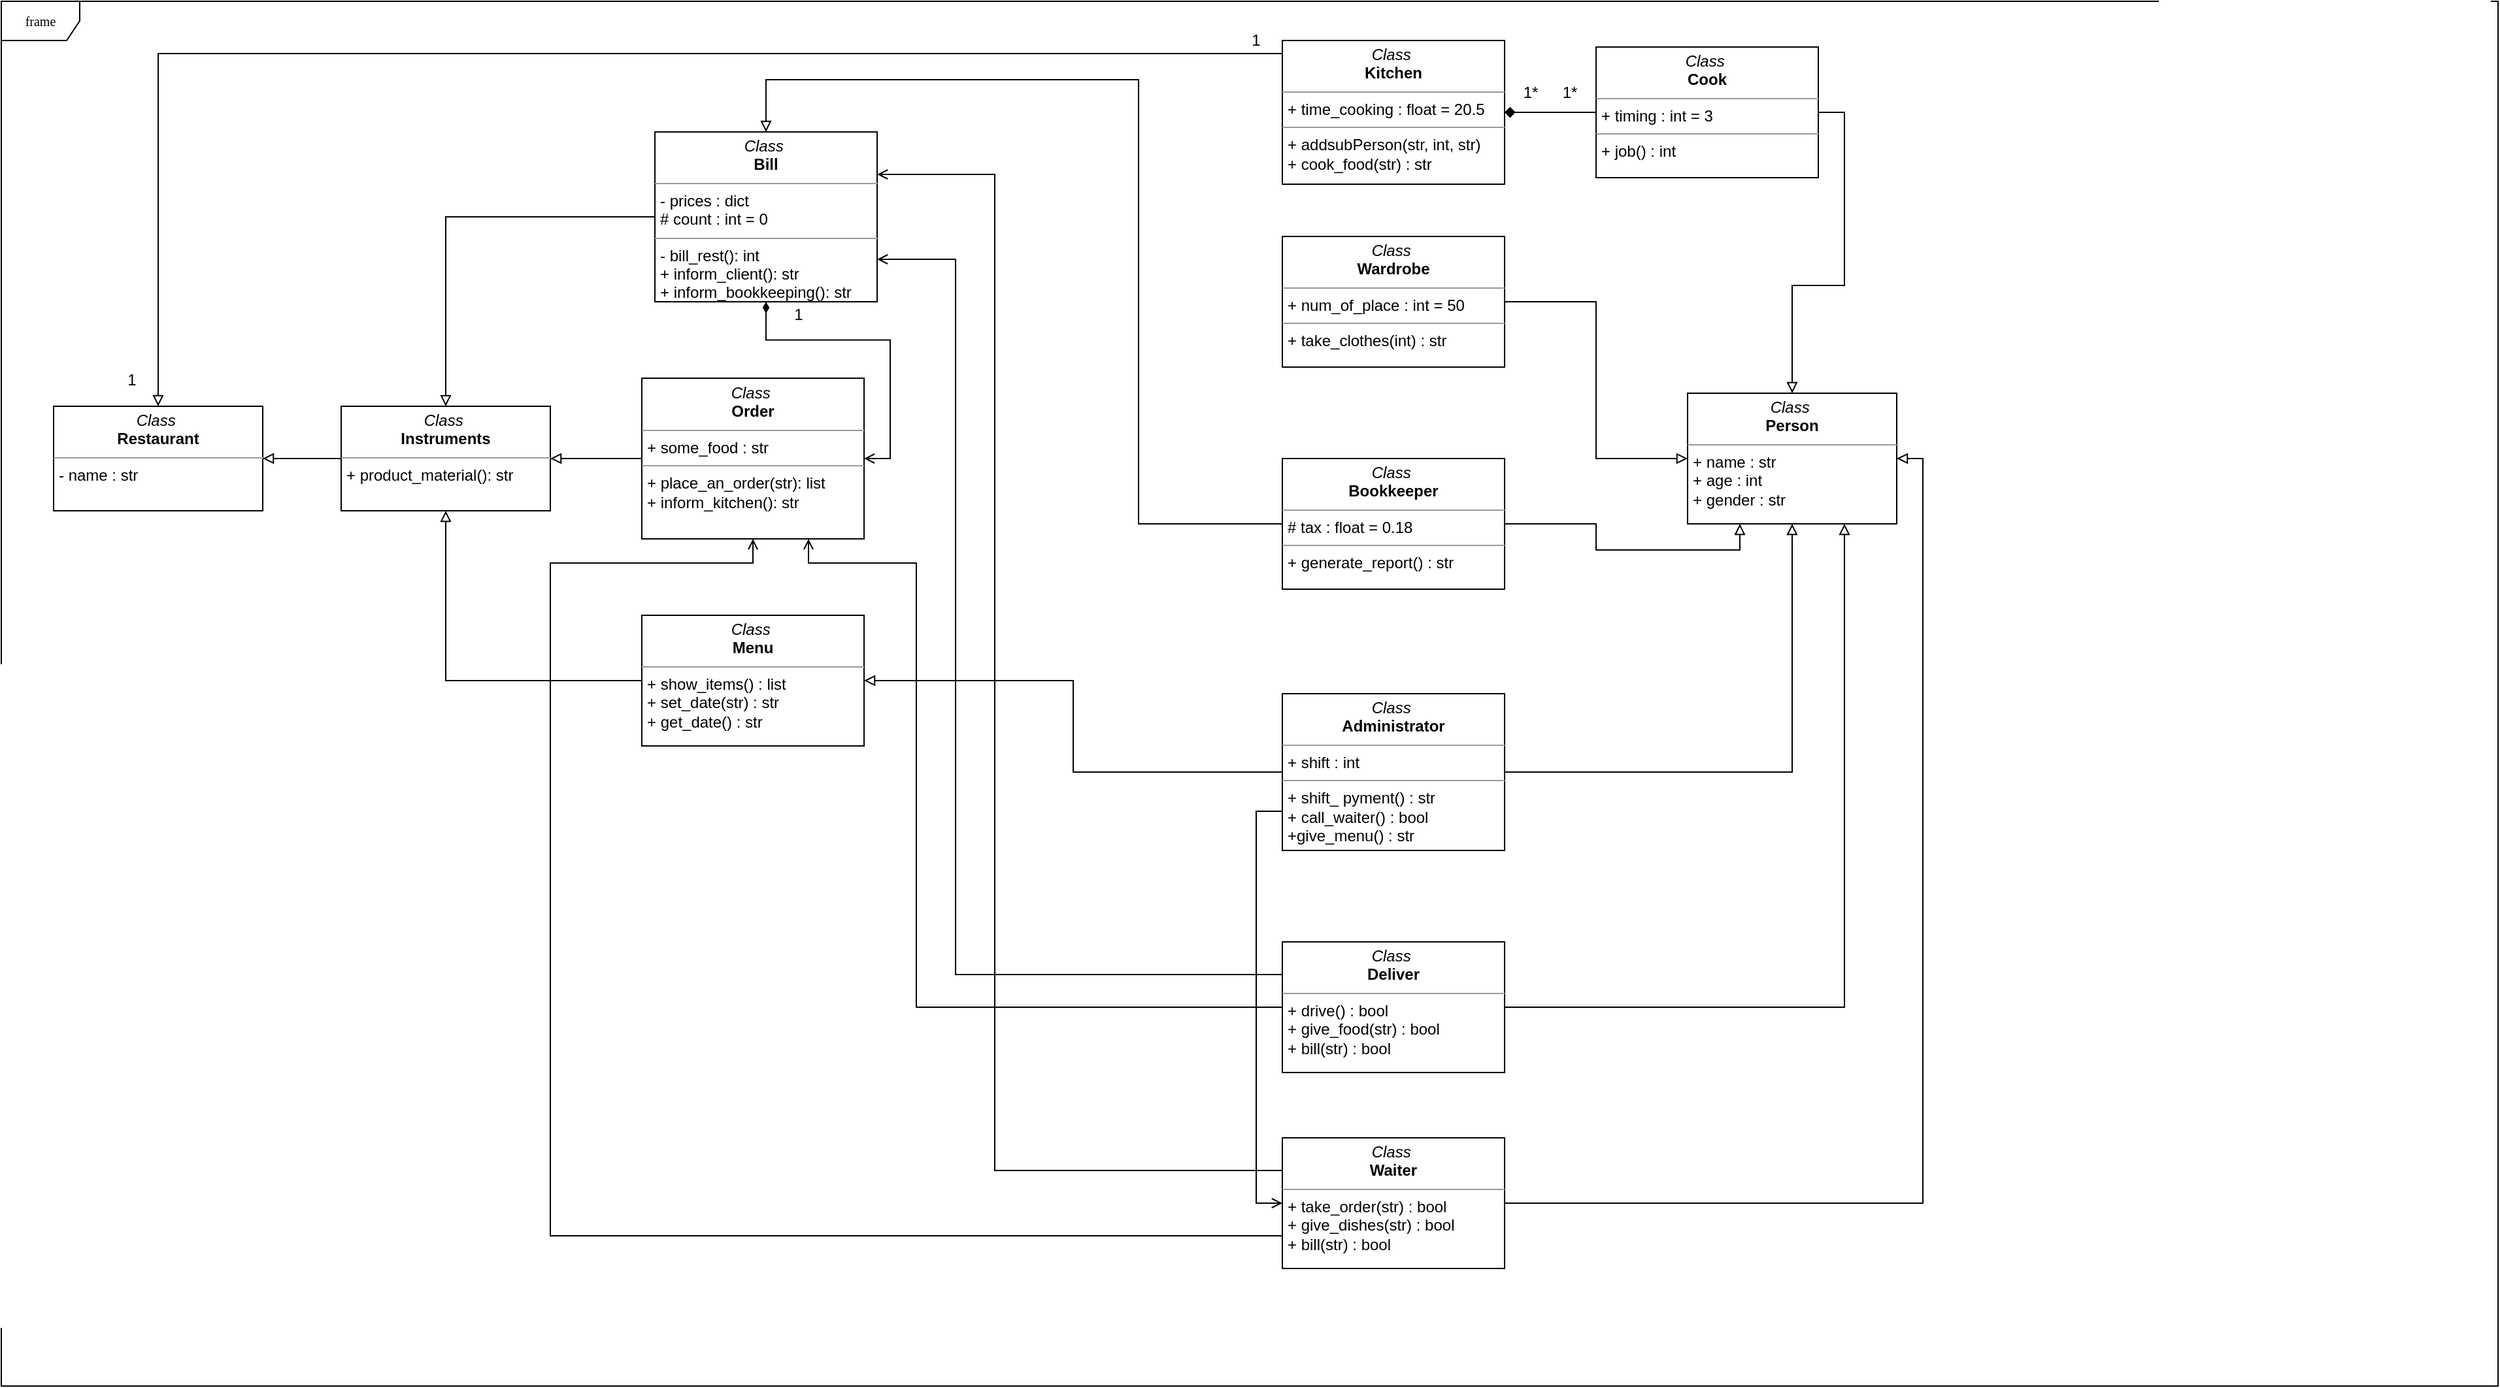<mxfile version="14.6.13" type="google"><diagram name="Page-1" id="c4acf3e9-155e-7222-9cf6-157b1a14988f"><mxGraphModel dx="1056" dy="567" grid="1" gridSize="10" guides="1" tooltips="1" connect="1" arrows="1" fold="1" page="1" pageScale="1" pageWidth="850" pageHeight="1100" background="#ffffff" math="0" shadow="0"><root><mxCell id="0"/><mxCell id="1" parent="0"/><mxCell id="17acba5748e5396b-1" value="frame" style="shape=umlFrame;whiteSpace=wrap;html=1;rounded=0;shadow=0;comic=0;labelBackgroundColor=none;strokeWidth=1;fontFamily=Verdana;fontSize=10;align=center;" parent="1" vertex="1"><mxGeometry x="20" y="20" width="1910" height="1060" as="geometry"/></mxCell><mxCell id="58cHZQfZ11oDBvX7Z660-5" style="edgeStyle=orthogonalEdgeStyle;rounded=0;orthogonalLoop=1;jettySize=auto;html=1;entryX=1;entryY=0.5;entryDx=0;entryDy=0;endArrow=block;endFill=0;" parent="1" source="5d2195bd80daf111-18" target="58cHZQfZ11oDBvX7Z660-2" edge="1"><mxGeometry relative="1" as="geometry"/></mxCell><mxCell id="5d2195bd80daf111-18" value="&lt;p style=&quot;margin: 0px ; margin-top: 4px ; text-align: center&quot;&gt;&lt;i&gt;Class&amp;nbsp;&lt;/i&gt;&lt;br&gt;&lt;b&gt;Order&lt;/b&gt;&lt;/p&gt;&lt;hr size=&quot;1&quot;&gt;&lt;p style=&quot;margin: 0px ; margin-left: 4px&quot;&gt;+ some_food : str&amp;nbsp;&lt;br&gt;&lt;/p&gt;&lt;hr size=&quot;1&quot;&gt;&lt;p style=&quot;margin: 0px ; margin-left: 4px&quot;&gt;+ place_an_order(str): list&lt;br&gt;+ inform_kitchen(): str&lt;/p&gt;" style="verticalAlign=top;align=left;overflow=fill;fontSize=12;fontFamily=Helvetica;html=1;rounded=0;shadow=0;comic=0;labelBackgroundColor=none;strokeWidth=1" parent="1" vertex="1"><mxGeometry x="510" y="308.5" width="170" height="123" as="geometry"/></mxCell><mxCell id="58cHZQfZ11oDBvX7Z660-1" value="&lt;p style=&quot;margin: 0px ; margin-top: 4px ; text-align: center&quot;&gt;&lt;i&gt;Class&amp;nbsp;&lt;/i&gt;&lt;br&gt;&lt;b&gt;Person&lt;/b&gt;&lt;/p&gt;&lt;hr size=&quot;1&quot;&gt;&lt;p style=&quot;margin: 0px ; margin-left: 4px&quot;&gt;+ name&amp;nbsp;&lt;span&gt;: str&amp;nbsp;&lt;/span&gt;&lt;/p&gt;&lt;p style=&quot;margin: 0px ; margin-left: 4px&quot;&gt;+ age : int&lt;/p&gt;&lt;p style=&quot;margin: 0px ; margin-left: 4px&quot;&gt;+ gender : str&lt;/p&gt;" style="verticalAlign=top;align=left;overflow=fill;fontSize=12;fontFamily=Helvetica;html=1;rounded=0;shadow=0;comic=0;labelBackgroundColor=none;strokeWidth=1" parent="1" vertex="1"><mxGeometry x="1310" y="320" width="160" height="100" as="geometry"/></mxCell><mxCell id="58cHZQfZ11oDBvX7Z660-4" style="edgeStyle=orthogonalEdgeStyle;rounded=0;orthogonalLoop=1;jettySize=auto;html=1;entryX=1;entryY=0.5;entryDx=0;entryDy=0;endArrow=block;endFill=0;" parent="1" source="58cHZQfZ11oDBvX7Z660-2" target="58cHZQfZ11oDBvX7Z660-3" edge="1"><mxGeometry relative="1" as="geometry"/></mxCell><mxCell id="58cHZQfZ11oDBvX7Z660-2" value="&lt;p style=&quot;margin: 0px ; margin-top: 4px ; text-align: center&quot;&gt;&lt;i&gt;Class&amp;nbsp;&lt;/i&gt;&lt;br&gt;&lt;b&gt;Instruments&lt;/b&gt;&lt;/p&gt;&lt;hr size=&quot;1&quot;&gt;&lt;p style=&quot;margin: 0px ; margin-left: 4px&quot;&gt;+ product_material(): str&lt;/p&gt;" style="verticalAlign=top;align=left;overflow=fill;fontSize=12;fontFamily=Helvetica;html=1;rounded=0;shadow=0;comic=0;labelBackgroundColor=none;strokeWidth=1" parent="1" vertex="1"><mxGeometry x="280" y="330" width="160" height="80" as="geometry"/></mxCell><mxCell id="58cHZQfZ11oDBvX7Z660-3" value="&lt;p style=&quot;margin: 0px ; margin-top: 4px ; text-align: center&quot;&gt;&lt;i&gt;Class&amp;nbsp;&lt;/i&gt;&lt;br&gt;&lt;b&gt;Restaurant&lt;/b&gt;&lt;/p&gt;&lt;hr size=&quot;1&quot;&gt;&lt;p style=&quot;margin: 0px ; margin-left: 4px&quot;&gt;- name : str&lt;/p&gt;" style="verticalAlign=top;align=left;overflow=fill;fontSize=12;fontFamily=Helvetica;html=1;rounded=0;shadow=0;comic=0;labelBackgroundColor=none;strokeWidth=1" parent="1" vertex="1"><mxGeometry x="60" y="330" width="160" height="80" as="geometry"/></mxCell><mxCell id="BibBtC9a3vjRM2LLSpIx-5" style="edgeStyle=orthogonalEdgeStyle;rounded=0;orthogonalLoop=1;jettySize=auto;html=1;entryX=0.5;entryY=1;entryDx=0;entryDy=0;endArrow=block;endFill=0;" parent="1" source="58cHZQfZ11oDBvX7Z660-6" target="58cHZQfZ11oDBvX7Z660-2" edge="1"><mxGeometry relative="1" as="geometry"/></mxCell><mxCell id="58cHZQfZ11oDBvX7Z660-6" value="&lt;p style=&quot;margin: 0px ; margin-top: 4px ; text-align: center&quot;&gt;&lt;i&gt;Class&amp;nbsp;&lt;/i&gt;&lt;br&gt;&lt;b&gt;Menu&lt;/b&gt;&lt;/p&gt;&lt;hr size=&quot;1&quot;&gt;&lt;p style=&quot;margin: 0px ; margin-left: 4px&quot;&gt;+ show_items() : list&lt;/p&gt;&lt;p style=&quot;margin: 0px ; margin-left: 4px&quot;&gt;+ set_date(str) : str&amp;nbsp;&lt;br&gt;&lt;/p&gt;&lt;p style=&quot;margin: 0px ; margin-left: 4px&quot;&gt;+ get_date() : str&lt;/p&gt;" style="verticalAlign=top;align=left;overflow=fill;fontSize=12;fontFamily=Helvetica;html=1;rounded=0;shadow=0;comic=0;labelBackgroundColor=none;strokeWidth=1" parent="1" vertex="1"><mxGeometry x="510" y="490" width="170" height="100" as="geometry"/></mxCell><mxCell id="BibBtC9a3vjRM2LLSpIx-7" style="edgeStyle=orthogonalEdgeStyle;rounded=0;orthogonalLoop=1;jettySize=auto;html=1;endArrow=block;endFill=0;entryX=0.5;entryY=0;entryDx=0;entryDy=0;" parent="1" source="BibBtC9a3vjRM2LLSpIx-6" target="58cHZQfZ11oDBvX7Z660-2" edge="1"><mxGeometry relative="1" as="geometry"/></mxCell><mxCell id="BibBtC9a3vjRM2LLSpIx-8" style="edgeStyle=orthogonalEdgeStyle;rounded=0;orthogonalLoop=1;jettySize=auto;html=1;endArrow=open;endFill=0;entryX=1;entryY=0.5;entryDx=0;entryDy=0;startArrow=diamondThin;startFill=1;" parent="1" source="BibBtC9a3vjRM2LLSpIx-6" target="5d2195bd80daf111-18" edge="1"><mxGeometry relative="1" as="geometry"/></mxCell><mxCell id="BibBtC9a3vjRM2LLSpIx-6" value="&lt;p style=&quot;margin: 0px ; margin-top: 4px ; text-align: center&quot;&gt;&lt;i&gt;Class&amp;nbsp;&lt;/i&gt;&lt;br&gt;&lt;b&gt;Bill&lt;/b&gt;&lt;/p&gt;&lt;hr size=&quot;1&quot;&gt;&lt;p style=&quot;margin: 0px ; margin-left: 4px&quot;&gt;- prices : dict&lt;/p&gt;&lt;p style=&quot;margin: 0px ; margin-left: 4px&quot;&gt;# count : int = 0&amp;nbsp;&lt;br&gt;&lt;/p&gt;&lt;hr size=&quot;1&quot;&gt;&lt;p style=&quot;margin: 0px ; margin-left: 4px&quot;&gt;- bill_rest(): int&lt;br&gt;+ inform_client(): str&lt;/p&gt;&lt;p style=&quot;margin: 0px ; margin-left: 4px&quot;&gt;+ inform_bookkeeping(): str&lt;br&gt;&lt;/p&gt;" style="verticalAlign=top;align=left;overflow=fill;fontSize=12;fontFamily=Helvetica;html=1;rounded=0;shadow=0;comic=0;labelBackgroundColor=none;strokeWidth=1" parent="1" vertex="1"><mxGeometry x="520" y="120" width="170" height="130" as="geometry"/></mxCell><mxCell id="Mp3m4H52DGoMVDypoV9C-4" style="edgeStyle=orthogonalEdgeStyle;rounded=0;sketch=0;orthogonalLoop=1;jettySize=auto;html=1;entryX=0.5;entryY=0;entryDx=0;entryDy=0;startArrow=none;startFill=0;endArrow=block;endFill=0;" edge="1" parent="1" target="58cHZQfZ11oDBvX7Z660-3"><mxGeometry relative="1" as="geometry"><mxPoint x="1000" y="60" as="sourcePoint"/><Array as="points"><mxPoint x="140" y="60"/></Array></mxGeometry></mxCell><mxCell id="BibBtC9a3vjRM2LLSpIx-12" style="edgeStyle=orthogonalEdgeStyle;rounded=0;orthogonalLoop=1;jettySize=auto;html=1;endArrow=block;endFill=0;entryX=0;entryY=0.5;entryDx=0;entryDy=0;" parent="1" source="BibBtC9a3vjRM2LLSpIx-11" target="58cHZQfZ11oDBvX7Z660-1" edge="1"><mxGeometry relative="1" as="geometry"/></mxCell><mxCell id="BibBtC9a3vjRM2LLSpIx-11" value="&lt;p style=&quot;margin: 0px ; margin-top: 4px ; text-align: center&quot;&gt;&lt;i&gt;Class&amp;nbsp;&lt;/i&gt;&lt;br&gt;&lt;b&gt;Wardrobe&lt;/b&gt;&lt;/p&gt;&lt;hr size=&quot;1&quot;&gt;&lt;p style=&quot;margin: 0px ; margin-left: 4px&quot;&gt;+ num_of_place : int = 50&amp;nbsp;&lt;br&gt;&lt;/p&gt;&lt;hr size=&quot;1&quot;&gt;&lt;p style=&quot;margin: 0px ; margin-left: 4px&quot;&gt;+ take_clothes(int) : str&lt;br&gt;&lt;/p&gt;" style="verticalAlign=top;align=left;overflow=fill;fontSize=12;fontFamily=Helvetica;html=1;rounded=0;shadow=0;comic=0;labelBackgroundColor=none;strokeWidth=1" parent="1" vertex="1"><mxGeometry x="1000" y="200" width="170" height="100" as="geometry"/></mxCell><mxCell id="BibBtC9a3vjRM2LLSpIx-14" style="edgeStyle=orthogonalEdgeStyle;rounded=0;orthogonalLoop=1;jettySize=auto;html=1;endArrow=block;endFill=0;entryX=0.25;entryY=1;entryDx=0;entryDy=0;" parent="1" source="BibBtC9a3vjRM2LLSpIx-13" target="58cHZQfZ11oDBvX7Z660-1" edge="1"><mxGeometry relative="1" as="geometry"/></mxCell><mxCell id="BibBtC9a3vjRM2LLSpIx-29" style="edgeStyle=orthogonalEdgeStyle;rounded=0;orthogonalLoop=1;jettySize=auto;html=1;endArrow=block;endFill=0;entryX=0.5;entryY=0;entryDx=0;entryDy=0;" parent="1" source="BibBtC9a3vjRM2LLSpIx-13" target="BibBtC9a3vjRM2LLSpIx-6" edge="1"><mxGeometry relative="1" as="geometry"><Array as="points"><mxPoint x="890" y="420"/><mxPoint x="890" y="80"/><mxPoint x="605" y="80"/></Array></mxGeometry></mxCell><mxCell id="BibBtC9a3vjRM2LLSpIx-13" value="&lt;p style=&quot;margin: 0px ; margin-top: 4px ; text-align: center&quot;&gt;&lt;i&gt;Class&amp;nbsp;&lt;/i&gt;&lt;br&gt;&lt;b&gt;Bookkeeper&lt;/b&gt;&lt;/p&gt;&lt;hr size=&quot;1&quot;&gt;&lt;p style=&quot;margin: 0px ; margin-left: 4px&quot;&gt;# tax : float = 0.18&amp;nbsp;&lt;br&gt;&lt;/p&gt;&lt;hr size=&quot;1&quot;&gt;&lt;p style=&quot;margin: 0px ; margin-left: 4px&quot;&gt;+ generate_report() : str&lt;br&gt;&lt;/p&gt;" style="verticalAlign=top;align=left;overflow=fill;fontSize=12;fontFamily=Helvetica;html=1;rounded=0;shadow=0;comic=0;labelBackgroundColor=none;strokeWidth=1" parent="1" vertex="1"><mxGeometry x="1000" y="370" width="170" height="100" as="geometry"/></mxCell><mxCell id="BibBtC9a3vjRM2LLSpIx-16" style="edgeStyle=orthogonalEdgeStyle;rounded=0;orthogonalLoop=1;jettySize=auto;html=1;endArrow=block;endFill=0;entryX=0.5;entryY=1;entryDx=0;entryDy=0;" parent="1" source="BibBtC9a3vjRM2LLSpIx-15" target="58cHZQfZ11oDBvX7Z660-1" edge="1"><mxGeometry relative="1" as="geometry"/></mxCell><mxCell id="BibBtC9a3vjRM2LLSpIx-31" style="edgeStyle=orthogonalEdgeStyle;rounded=0;orthogonalLoop=1;jettySize=auto;html=1;endArrow=block;endFill=0;entryX=1;entryY=0.5;entryDx=0;entryDy=0;" parent="1" source="BibBtC9a3vjRM2LLSpIx-15" target="58cHZQfZ11oDBvX7Z660-6" edge="1"><mxGeometry relative="1" as="geometry"/></mxCell><mxCell id="BibBtC9a3vjRM2LLSpIx-33" style="edgeStyle=orthogonalEdgeStyle;rounded=0;orthogonalLoop=1;jettySize=auto;html=1;endArrow=open;endFill=0;entryX=0;entryY=0.5;entryDx=0;entryDy=0;exitX=0;exitY=0.75;exitDx=0;exitDy=0;" parent="1" source="BibBtC9a3vjRM2LLSpIx-15" target="BibBtC9a3vjRM2LLSpIx-19" edge="1"><mxGeometry relative="1" as="geometry"><Array as="points"><mxPoint x="980" y="640"/><mxPoint x="980" y="940"/></Array></mxGeometry></mxCell><mxCell id="BibBtC9a3vjRM2LLSpIx-15" value="&lt;p style=&quot;margin: 0px ; margin-top: 4px ; text-align: center&quot;&gt;&lt;i&gt;Class&amp;nbsp;&lt;/i&gt;&lt;br&gt;&lt;b&gt;Administrator&lt;/b&gt;&lt;/p&gt;&lt;hr size=&quot;1&quot;&gt;&lt;p style=&quot;margin: 0px ; margin-left: 4px&quot;&gt;+ shift : int&lt;/p&gt;&lt;hr size=&quot;1&quot;&gt;&lt;p style=&quot;margin: 0px ; margin-left: 4px&quot;&gt;+ shift_ pyment() : str&lt;br&gt;&lt;/p&gt;&lt;p style=&quot;margin: 0px ; margin-left: 4px&quot;&gt;+ call_waiter() : bool&lt;/p&gt;&lt;p style=&quot;margin: 0px ; margin-left: 4px&quot;&gt;+give_menu() : str&lt;/p&gt;" style="verticalAlign=top;align=left;overflow=fill;fontSize=12;fontFamily=Helvetica;html=1;rounded=0;shadow=0;comic=0;labelBackgroundColor=none;strokeWidth=1" parent="1" vertex="1"><mxGeometry x="1000" y="550" width="170" height="120" as="geometry"/></mxCell><mxCell id="BibBtC9a3vjRM2LLSpIx-18" style="edgeStyle=orthogonalEdgeStyle;rounded=0;orthogonalLoop=1;jettySize=auto;html=1;endArrow=block;endFill=0;entryX=0.75;entryY=1;entryDx=0;entryDy=0;" parent="1" source="BibBtC9a3vjRM2LLSpIx-17" target="58cHZQfZ11oDBvX7Z660-1" edge="1"><mxGeometry relative="1" as="geometry"/></mxCell><mxCell id="BibBtC9a3vjRM2LLSpIx-30" style="edgeStyle=orthogonalEdgeStyle;rounded=0;orthogonalLoop=1;jettySize=auto;html=1;endArrow=open;endFill=0;entryX=0.75;entryY=1;entryDx=0;entryDy=0;" parent="1" source="BibBtC9a3vjRM2LLSpIx-17" target="5d2195bd80daf111-18" edge="1"><mxGeometry relative="1" as="geometry"><Array as="points"><mxPoint x="720" y="790"/><mxPoint x="720" y="450"/><mxPoint x="638" y="450"/></Array></mxGeometry></mxCell><mxCell id="BibBtC9a3vjRM2LLSpIx-41" style="edgeStyle=orthogonalEdgeStyle;rounded=0;orthogonalLoop=1;jettySize=auto;html=1;entryX=1;entryY=0.75;entryDx=0;entryDy=0;endArrow=open;endFill=0;exitX=0;exitY=0.25;exitDx=0;exitDy=0;" parent="1" source="BibBtC9a3vjRM2LLSpIx-17" target="BibBtC9a3vjRM2LLSpIx-6" edge="1"><mxGeometry relative="1" as="geometry"><Array as="points"><mxPoint x="750" y="765"/><mxPoint x="750" y="218"/></Array></mxGeometry></mxCell><mxCell id="BibBtC9a3vjRM2LLSpIx-17" value="&lt;p style=&quot;margin: 0px ; margin-top: 4px ; text-align: center&quot;&gt;&lt;i&gt;Class&amp;nbsp;&lt;/i&gt;&lt;br&gt;&lt;b&gt;Deliver&lt;/b&gt;&lt;/p&gt;&lt;hr size=&quot;1&quot;&gt;&lt;p style=&quot;margin: 0px ; margin-left: 4px&quot;&gt;+ drive() : bool&lt;/p&gt;&lt;p style=&quot;margin: 0px ; margin-left: 4px&quot;&gt;+ give_food(str) : bool&lt;/p&gt;&lt;p style=&quot;margin: 0px ; margin-left: 4px&quot;&gt;+ bill(str) : bool&amp;nbsp;&lt;br&gt;&lt;/p&gt;&lt;p style=&quot;margin: 0px ; margin-left: 4px&quot;&gt;&lt;br&gt;&lt;/p&gt;" style="verticalAlign=top;align=left;overflow=fill;fontSize=12;fontFamily=Helvetica;html=1;rounded=0;shadow=0;comic=0;labelBackgroundColor=none;strokeWidth=1" parent="1" vertex="1"><mxGeometry x="1000" y="740" width="170" height="100" as="geometry"/></mxCell><mxCell id="BibBtC9a3vjRM2LLSpIx-20" style="edgeStyle=orthogonalEdgeStyle;rounded=0;orthogonalLoop=1;jettySize=auto;html=1;endArrow=block;endFill=0;entryX=1;entryY=0.5;entryDx=0;entryDy=0;" parent="1" source="BibBtC9a3vjRM2LLSpIx-19" target="58cHZQfZ11oDBvX7Z660-1" edge="1"><mxGeometry relative="1" as="geometry"/></mxCell><mxCell id="BibBtC9a3vjRM2LLSpIx-34" style="edgeStyle=orthogonalEdgeStyle;rounded=0;orthogonalLoop=1;jettySize=auto;html=1;endArrow=open;endFill=0;entryX=0.5;entryY=1;entryDx=0;entryDy=0;exitX=0;exitY=0.75;exitDx=0;exitDy=0;" parent="1" source="BibBtC9a3vjRM2LLSpIx-19" target="5d2195bd80daf111-18" edge="1"><mxGeometry relative="1" as="geometry"><Array as="points"><mxPoint x="440" y="965"/><mxPoint x="440" y="450"/><mxPoint x="595" y="450"/></Array></mxGeometry></mxCell><mxCell id="BibBtC9a3vjRM2LLSpIx-35" style="edgeStyle=orthogonalEdgeStyle;rounded=0;orthogonalLoop=1;jettySize=auto;html=1;entryX=1;entryY=0.25;entryDx=0;entryDy=0;endArrow=open;endFill=0;exitX=0;exitY=0.25;exitDx=0;exitDy=0;" parent="1" source="BibBtC9a3vjRM2LLSpIx-19" target="BibBtC9a3vjRM2LLSpIx-6" edge="1"><mxGeometry relative="1" as="geometry"><Array as="points"><mxPoint x="780" y="915"/><mxPoint x="780" y="153"/></Array></mxGeometry></mxCell><mxCell id="BibBtC9a3vjRM2LLSpIx-19" value="&lt;p style=&quot;margin: 0px ; margin-top: 4px ; text-align: center&quot;&gt;&lt;i&gt;Class&amp;nbsp;&lt;/i&gt;&lt;br&gt;&lt;b&gt;Waiter&lt;/b&gt;&lt;/p&gt;&lt;hr size=&quot;1&quot;&gt;&lt;p style=&quot;margin: 0px ; margin-left: 4px&quot;&gt;+ take_order(str) : bool&lt;/p&gt;&lt;p style=&quot;margin: 0px ; margin-left: 4px&quot;&gt;+ give_dishes(str) : bool&lt;/p&gt;&lt;p style=&quot;margin: 0px ; margin-left: 4px&quot;&gt;+ bill(str) : bool&amp;nbsp;&lt;br&gt;&lt;/p&gt;&lt;p style=&quot;margin: 0px ; margin-left: 4px&quot;&gt;&lt;br&gt;&lt;/p&gt;" style="verticalAlign=top;align=left;overflow=fill;fontSize=12;fontFamily=Helvetica;html=1;rounded=0;shadow=0;comic=0;labelBackgroundColor=none;strokeWidth=1" parent="1" vertex="1"><mxGeometry x="1000" y="890" width="170" height="100" as="geometry"/></mxCell><mxCell id="BibBtC9a3vjRM2LLSpIx-21" value="1*" style="text;html=1;strokeColor=none;fillColor=none;align=center;verticalAlign=middle;whiteSpace=wrap;rounded=0;" parent="1" vertex="1"><mxGeometry x="1200" y="80" width="40" height="20" as="geometry"/></mxCell><mxCell id="BibBtC9a3vjRM2LLSpIx-44" value="1" style="text;html=1;strokeColor=none;fillColor=none;align=center;verticalAlign=middle;whiteSpace=wrap;rounded=0;" parent="1" vertex="1"><mxGeometry x="960" y="40" width="40" height="20" as="geometry"/></mxCell><mxCell id="Mp3m4H52DGoMVDypoV9C-3" value="1" style="text;html=1;strokeColor=none;fillColor=none;align=center;verticalAlign=middle;whiteSpace=wrap;rounded=0;" vertex="1" parent="1"><mxGeometry x="610" y="250" width="40" height="20" as="geometry"/></mxCell><mxCell id="Mp3m4H52DGoMVDypoV9C-5" value="&lt;p style=&quot;margin: 0px ; margin-top: 4px ; text-align: center&quot;&gt;&lt;i&gt;Class&amp;nbsp;&lt;/i&gt;&lt;br&gt;&lt;b&gt;Kitchen&lt;/b&gt;&lt;/p&gt;&lt;hr size=&quot;1&quot;&gt;&lt;p style=&quot;margin: 0px ; margin-left: 4px&quot;&gt;+ time_cooking : float = 20.5&lt;br&gt;&lt;/p&gt;&lt;hr size=&quot;1&quot;&gt;&lt;p style=&quot;margin: 0px 0px 0px 4px&quot;&gt;+ addsubPerson(str, int, str)&lt;/p&gt;&lt;p style=&quot;margin: 0px 0px 0px 4px&quot;&gt;+ cook_food(str) : str&lt;/p&gt;" style="verticalAlign=top;align=left;overflow=fill;fontSize=12;fontFamily=Helvetica;html=1;rounded=0;shadow=0;comic=0;labelBackgroundColor=none;strokeWidth=1" vertex="1" parent="1"><mxGeometry x="1000" y="50" width="170" height="110" as="geometry"/></mxCell><mxCell id="Mp3m4H52DGoMVDypoV9C-7" style="edgeStyle=orthogonalEdgeStyle;rounded=0;sketch=0;orthogonalLoop=1;jettySize=auto;html=1;entryX=1;entryY=0.5;entryDx=0;entryDy=0;startArrow=none;startFill=0;endArrow=diamond;endFill=1;" edge="1" parent="1" source="Mp3m4H52DGoMVDypoV9C-6" target="Mp3m4H52DGoMVDypoV9C-5"><mxGeometry relative="1" as="geometry"/></mxCell><mxCell id="Mp3m4H52DGoMVDypoV9C-8" style="edgeStyle=orthogonalEdgeStyle;rounded=0;sketch=0;orthogonalLoop=1;jettySize=auto;html=1;exitX=1;exitY=0.5;exitDx=0;exitDy=0;entryX=0.5;entryY=0;entryDx=0;entryDy=0;startArrow=none;startFill=0;endArrow=block;endFill=0;" edge="1" parent="1" source="Mp3m4H52DGoMVDypoV9C-6" target="58cHZQfZ11oDBvX7Z660-1"><mxGeometry relative="1" as="geometry"/></mxCell><mxCell id="Mp3m4H52DGoMVDypoV9C-6" value="&lt;p style=&quot;margin: 0px ; margin-top: 4px ; text-align: center&quot;&gt;&lt;i&gt;Class&amp;nbsp;&lt;/i&gt;&lt;br&gt;&lt;b&gt;Cook&lt;/b&gt;&lt;/p&gt;&lt;hr size=&quot;1&quot;&gt;&lt;p style=&quot;margin: 0px ; margin-left: 4px&quot;&gt;+ timing : int = 3&amp;nbsp;&lt;br&gt;&lt;/p&gt;&lt;hr size=&quot;1&quot;&gt;&lt;p style=&quot;margin: 0px ; margin-left: 4px&quot;&gt;+ job() : int&lt;br&gt;&lt;/p&gt;" style="verticalAlign=top;align=left;overflow=fill;fontSize=12;fontFamily=Helvetica;html=1;rounded=0;shadow=0;comic=0;labelBackgroundColor=none;strokeWidth=1" vertex="1" parent="1"><mxGeometry x="1240" y="55" width="170" height="100" as="geometry"/></mxCell><mxCell id="Mp3m4H52DGoMVDypoV9C-9" value="1" style="text;html=1;strokeColor=none;fillColor=none;align=center;verticalAlign=middle;whiteSpace=wrap;rounded=0;" vertex="1" parent="1"><mxGeometry x="100" y="300" width="40" height="20" as="geometry"/></mxCell><mxCell id="Mp3m4H52DGoMVDypoV9C-10" value="1*" style="text;html=1;strokeColor=none;fillColor=none;align=center;verticalAlign=middle;whiteSpace=wrap;rounded=0;" vertex="1" parent="1"><mxGeometry x="1170" y="80" width="40" height="20" as="geometry"/></mxCell></root></mxGraphModel></diagram></mxfile>